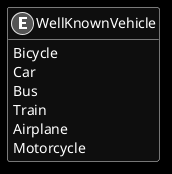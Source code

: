 ﻿@startuml
skinparam monochrome reverse
hide empty members

enum WellKnownVehicle {
    Bicycle
    Car
    Bus
    Train
    Airplane
    Motorcycle
}

@enduml
